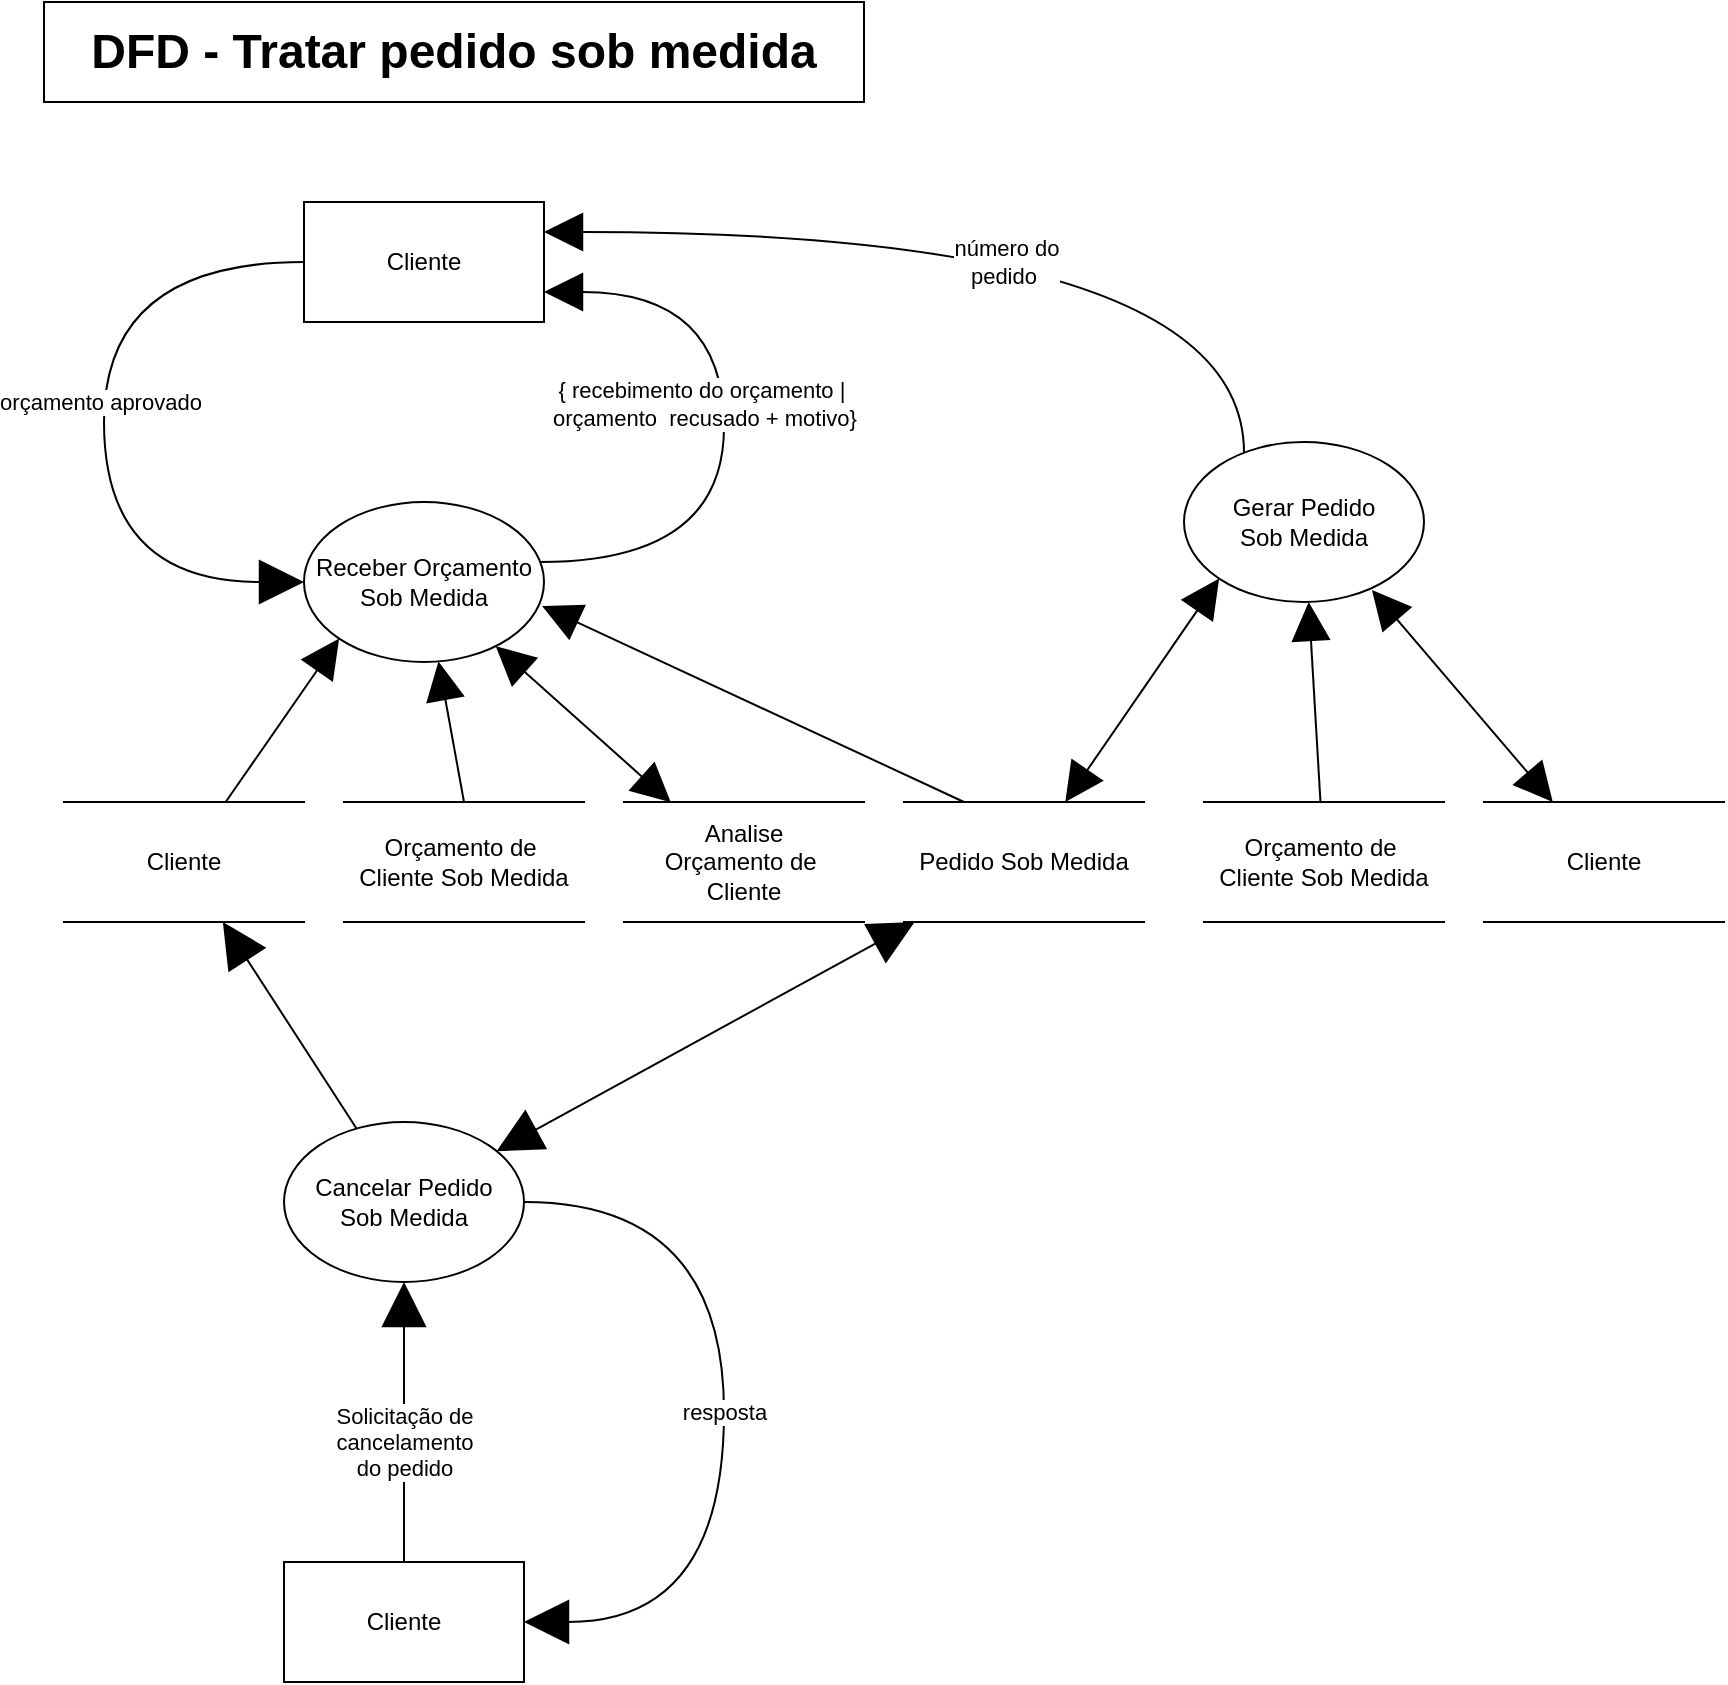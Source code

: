 <mxfile version="14.6.13" type="device"><diagram id="nD_PjMlXVMIwouPyqELH" name="Página-1"><mxGraphModel dx="2740" dy="816" grid="1" gridSize="10" guides="1" tooltips="1" connect="1" arrows="1" fold="1" page="1" pageScale="1" pageWidth="827" pageHeight="1169" math="0" shadow="0"><root><mxCell id="0"/><mxCell id="1" parent="0"/><mxCell id="OXwqxPYVWB6BO8oKTJIo-1" value="&lt;span style=&quot;font-size: 24px ; font-weight: 700&quot;&gt;DFD - Tratar&lt;/span&gt;&lt;span style=&quot;font-size: 24px&quot;&gt;&lt;b&gt;&amp;nbsp;pedido sob medida&lt;/b&gt;&lt;/span&gt;" style="rounded=0;whiteSpace=wrap;html=1;" parent="1" vertex="1"><mxGeometry x="-810" y="20" width="410" height="50" as="geometry"/></mxCell><mxCell id="OXwqxPYVWB6BO8oKTJIo-5" style="edgeStyle=orthogonalEdgeStyle;rounded=0;orthogonalLoop=1;jettySize=auto;html=1;endSize=20;endArrow=block;endFill=1;startSize=20;entryX=0;entryY=0.5;entryDx=0;entryDy=0;curved=1;exitX=0;exitY=0.5;exitDx=0;exitDy=0;" parent="1" source="OXwqxPYVWB6BO8oKTJIo-7" target="OXwqxPYVWB6BO8oKTJIo-15" edge="1"><mxGeometry relative="1" as="geometry"><mxPoint x="-670" y="150" as="sourcePoint"/><mxPoint x="-620" y="270" as="targetPoint"/><Array as="points"><mxPoint x="-780" y="150"/><mxPoint x="-780" y="310"/></Array></mxGeometry></mxCell><mxCell id="OXwqxPYVWB6BO8oKTJIo-6" value="orçamento aprovado" style="edgeLabel;html=1;align=center;verticalAlign=middle;resizable=0;points=[];" parent="OXwqxPYVWB6BO8oKTJIo-5" vertex="1" connectable="0"><mxGeometry x="-0.267" y="-2" relative="1" as="geometry"><mxPoint y="38" as="offset"/></mxGeometry></mxCell><mxCell id="OXwqxPYVWB6BO8oKTJIo-7" value="Cliente" style="rounded=0;whiteSpace=wrap;html=1;" parent="1" vertex="1"><mxGeometry x="-680" y="120" width="120" height="60" as="geometry"/></mxCell><mxCell id="OXwqxPYVWB6BO8oKTJIo-8" style="rounded=0;orthogonalLoop=1;jettySize=auto;html=1;entryX=0;entryY=1;entryDx=0;entryDy=0;endSize=17;startArrow=none;startFill=0;startSize=17;endArrow=block;endFill=1;" parent="1" source="OXwqxPYVWB6BO8oKTJIo-9" target="OXwqxPYVWB6BO8oKTJIo-15" edge="1"><mxGeometry relative="1" as="geometry"><mxPoint x="-662.426" y="338.284" as="targetPoint"/></mxGeometry></mxCell><mxCell id="OXwqxPYVWB6BO8oKTJIo-9" value="Cliente" style="shape=partialRectangle;whiteSpace=wrap;html=1;left=0;right=0;fillColor=none;" parent="1" vertex="1"><mxGeometry x="-800" y="420" width="120" height="60" as="geometry"/></mxCell><mxCell id="OXwqxPYVWB6BO8oKTJIo-10" value="Orçamento de&amp;nbsp;&lt;br&gt;Cliente Sob Medida" style="shape=partialRectangle;whiteSpace=wrap;html=1;left=0;right=0;fillColor=none;" parent="1" vertex="1"><mxGeometry x="-660" y="420" width="120" height="60" as="geometry"/></mxCell><mxCell id="OXwqxPYVWB6BO8oKTJIo-11" style="edgeStyle=none;rounded=0;orthogonalLoop=1;jettySize=auto;html=1;entryX=0.5;entryY=0;entryDx=0;entryDy=0;startArrow=block;startFill=1;startSize=17;endArrow=none;endFill=0;endSize=17;" parent="1" source="OXwqxPYVWB6BO8oKTJIo-15" target="OXwqxPYVWB6BO8oKTJIo-10" edge="1"><mxGeometry relative="1" as="geometry"/></mxCell><mxCell id="OXwqxPYVWB6BO8oKTJIo-12" style="edgeStyle=orthogonalEdgeStyle;rounded=0;orthogonalLoop=1;jettySize=auto;html=1;entryX=1;entryY=0.75;entryDx=0;entryDy=0;startArrow=none;startFill=0;startSize=17;endArrow=block;endFill=1;endSize=17;curved=1;" parent="1" source="OXwqxPYVWB6BO8oKTJIo-15" target="OXwqxPYVWB6BO8oKTJIo-7" edge="1"><mxGeometry relative="1" as="geometry"><Array as="points"><mxPoint x="-470" y="300"/><mxPoint x="-470" y="165"/></Array></mxGeometry></mxCell><mxCell id="OXwqxPYVWB6BO8oKTJIo-13" value="{ recebimento do orçamento |&amp;nbsp;&lt;br&gt;&amp;nbsp;orçamento&amp;nbsp; recusado + motivo}&amp;nbsp;" style="edgeLabel;html=1;align=center;verticalAlign=middle;resizable=0;points=[];" parent="OXwqxPYVWB6BO8oKTJIo-12" vertex="1" connectable="0"><mxGeometry x="-0.397" y="27" relative="1" as="geometry"><mxPoint x="17" y="-75.91" as="offset"/></mxGeometry></mxCell><mxCell id="OXwqxPYVWB6BO8oKTJIo-14" style="rounded=0;orthogonalLoop=1;jettySize=auto;html=1;entryX=0.195;entryY=0.003;entryDx=0;entryDy=0;startArrow=block;startFill=1;startSize=17;endArrow=block;endFill=1;endSize=17;entryPerimeter=0;" parent="1" source="OXwqxPYVWB6BO8oKTJIo-15" target="OXwqxPYVWB6BO8oKTJIo-16" edge="1"><mxGeometry relative="1" as="geometry"/></mxCell><mxCell id="OXwqxPYVWB6BO8oKTJIo-15" value="Receber Orçamento&lt;br&gt;Sob Medida" style="ellipse;whiteSpace=wrap;html=1;" parent="1" vertex="1"><mxGeometry x="-680" y="270" width="120" height="80" as="geometry"/></mxCell><mxCell id="OXwqxPYVWB6BO8oKTJIo-16" value="Analise&lt;br&gt;Orçamento de&amp;nbsp;&lt;br&gt;Cliente" style="shape=partialRectangle;whiteSpace=wrap;html=1;left=0;right=0;fillColor=none;" parent="1" vertex="1"><mxGeometry x="-520" y="420" width="120" height="60" as="geometry"/></mxCell><mxCell id="OXwqxPYVWB6BO8oKTJIo-17" style="edgeStyle=orthogonalEdgeStyle;rounded=0;orthogonalLoop=1;jettySize=auto;html=1;entryX=1;entryY=0.25;entryDx=0;entryDy=0;startArrow=none;startFill=0;startSize=17;endArrow=block;endFill=1;endSize=17;curved=1;" parent="1" source="OXwqxPYVWB6BO8oKTJIo-19" target="OXwqxPYVWB6BO8oKTJIo-7" edge="1"><mxGeometry relative="1" as="geometry"><Array as="points"><mxPoint x="-210" y="135"/></Array></mxGeometry></mxCell><mxCell id="OXwqxPYVWB6BO8oKTJIo-18" value="número do&lt;br&gt;pedido&amp;nbsp;" style="edgeLabel;html=1;align=center;verticalAlign=middle;resizable=0;points=[];" parent="OXwqxPYVWB6BO8oKTJIo-17" vertex="1" connectable="0"><mxGeometry x="-0.167" y="41" relative="1" as="geometry"><mxPoint x="-38.36" y="-26" as="offset"/></mxGeometry></mxCell><mxCell id="OXwqxPYVWB6BO8oKTJIo-19" value="Gerar Pedido&lt;br&gt;Sob Medida" style="ellipse;whiteSpace=wrap;html=1;" parent="1" vertex="1"><mxGeometry x="-240" y="240" width="120" height="80" as="geometry"/></mxCell><mxCell id="OXwqxPYVWB6BO8oKTJIo-20" style="edgeStyle=none;rounded=0;orthogonalLoop=1;jettySize=auto;html=1;startArrow=none;startFill=0;startSize=17;endArrow=block;endFill=1;endSize=17;" parent="1" source="OXwqxPYVWB6BO8oKTJIo-21" target="OXwqxPYVWB6BO8oKTJIo-19" edge="1"><mxGeometry relative="1" as="geometry"/></mxCell><mxCell id="OXwqxPYVWB6BO8oKTJIo-21" value="Orçamento de&amp;nbsp;&lt;br&gt;Cliente Sob Medida" style="shape=partialRectangle;whiteSpace=wrap;html=1;left=0;right=0;fillColor=none;" parent="1" vertex="1"><mxGeometry x="-230" y="420" width="120" height="60" as="geometry"/></mxCell><mxCell id="OXwqxPYVWB6BO8oKTJIo-22" style="edgeStyle=none;rounded=0;orthogonalLoop=1;jettySize=auto;html=1;entryX=0.783;entryY=0.925;entryDx=0;entryDy=0;entryPerimeter=0;startArrow=block;startFill=1;startSize=17;endArrow=block;endFill=1;endSize=17;" parent="1" source="OXwqxPYVWB6BO8oKTJIo-23" target="OXwqxPYVWB6BO8oKTJIo-19" edge="1"><mxGeometry relative="1" as="geometry"/></mxCell><mxCell id="OXwqxPYVWB6BO8oKTJIo-23" value="Cliente" style="shape=partialRectangle;whiteSpace=wrap;html=1;left=0;right=0;fillColor=none;" parent="1" vertex="1"><mxGeometry x="-90" y="420" width="120" height="60" as="geometry"/></mxCell><mxCell id="OXwqxPYVWB6BO8oKTJIo-24" style="rounded=0;orthogonalLoop=1;jettySize=auto;html=1;entryX=0;entryY=1;entryDx=0;entryDy=0;startArrow=block;startFill=1;startSize=17;endArrow=block;endFill=1;endSize=17;" parent="1" source="OXwqxPYVWB6BO8oKTJIo-26" target="OXwqxPYVWB6BO8oKTJIo-19" edge="1"><mxGeometry relative="1" as="geometry"/></mxCell><mxCell id="OXwqxPYVWB6BO8oKTJIo-25" style="edgeStyle=none;rounded=0;orthogonalLoop=1;jettySize=auto;html=1;entryX=0.992;entryY=0.65;entryDx=0;entryDy=0;startArrow=none;startFill=0;startSize=17;endArrow=block;endFill=1;endSize=17;entryPerimeter=0;exitX=0.25;exitY=0;exitDx=0;exitDy=0;" parent="1" source="OXwqxPYVWB6BO8oKTJIo-26" target="OXwqxPYVWB6BO8oKTJIo-15" edge="1"><mxGeometry relative="1" as="geometry"/></mxCell><mxCell id="OXwqxPYVWB6BO8oKTJIo-26" value="Pedido Sob Medida" style="shape=partialRectangle;whiteSpace=wrap;html=1;left=0;right=0;fillColor=none;" parent="1" vertex="1"><mxGeometry x="-380" y="420" width="120" height="60" as="geometry"/></mxCell><mxCell id="KLu6ju8kmHOVPP1FfxYN-1" value="Solicitação de&lt;br&gt;cancelamento&lt;br&gt;do pedido" style="edgeStyle=none;rounded=0;orthogonalLoop=1;jettySize=auto;html=1;endArrow=block;endFill=1;startSize=20;endSize=20;" parent="1" source="KLu6ju8kmHOVPP1FfxYN-2" target="KLu6ju8kmHOVPP1FfxYN-4" edge="1"><mxGeometry x="-0.143" relative="1" as="geometry"><mxPoint as="offset"/></mxGeometry></mxCell><mxCell id="KLu6ju8kmHOVPP1FfxYN-2" value="Cliente" style="rounded=0;whiteSpace=wrap;html=1;" parent="1" vertex="1"><mxGeometry x="-690" y="800" width="120" height="60" as="geometry"/></mxCell><mxCell id="KLu6ju8kmHOVPP1FfxYN-3" value="resposta" style="edgeStyle=orthogonalEdgeStyle;rounded=0;orthogonalLoop=1;jettySize=auto;html=1;endArrow=block;endFill=1;startSize=20;endSize=20;curved=1;" parent="1" source="KLu6ju8kmHOVPP1FfxYN-4" target="KLu6ju8kmHOVPP1FfxYN-2" edge="1"><mxGeometry relative="1" as="geometry"><Array as="points"><mxPoint x="-470" y="620"/><mxPoint x="-470" y="830"/></Array></mxGeometry></mxCell><mxCell id="KLu6ju8kmHOVPP1FfxYN-5" style="rounded=0;orthogonalLoop=1;jettySize=auto;html=1;endSize=20;startSize=20;endArrow=block;endFill=1;" parent="1" source="KLu6ju8kmHOVPP1FfxYN-4" target="OXwqxPYVWB6BO8oKTJIo-9" edge="1"><mxGeometry relative="1" as="geometry"/></mxCell><mxCell id="KLu6ju8kmHOVPP1FfxYN-6" style="rounded=0;orthogonalLoop=1;jettySize=auto;html=1;endArrow=block;endFill=1;endSize=20;startSize=20;startArrow=block;startFill=1;" parent="1" source="KLu6ju8kmHOVPP1FfxYN-4" target="OXwqxPYVWB6BO8oKTJIo-26" edge="1"><mxGeometry relative="1" as="geometry"/></mxCell><mxCell id="KLu6ju8kmHOVPP1FfxYN-4" value="Cancelar Pedido&lt;br&gt;Sob Medida" style="ellipse;whiteSpace=wrap;html=1;" parent="1" vertex="1"><mxGeometry x="-690" y="580" width="120" height="80" as="geometry"/></mxCell></root></mxGraphModel></diagram></mxfile>